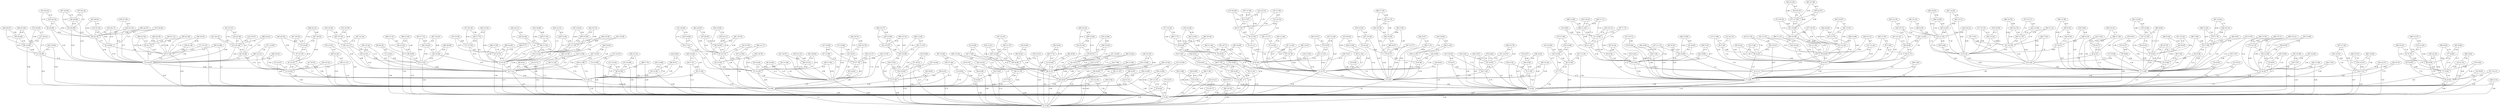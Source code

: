 graph G {
"0 (0.00)";
"1 (5.24)";
"2 (3.48)";
"3 (2.26)";
"4 (9.98)";
"5 (7.46)";
"6 (3.82)";
"7 (2.96)";
"8 (10.42)";
"9 (7.71)";
"10 (2.11)";
"11 (5.73)";
"12 (7.54)";
"13 (10.95)";
"14 (18.45)";
"15 (12.07)";
"16 (6.35)";
"17 (1.60)";
"18 (9.69)";
"19 (5.26)";
"20 (4.90)";
"21 (18.59)";
"22 (6.51)";
"23 (6.94)";
"24 (17.28)";
"25 (7.21)";
"26 (4.39)";
"27 (12.25)";
"28 (13.90)";
"29 (14.44)";
"30 (12.41)";
"31 (8.32)";
"32 (8.19)";
"33 (9.67)";
"34 (8.52)";
"35 (11.04)";
"36 (4.43)";
"37 (7.54)";
"38 (7.29)";
"39 (9.26)";
"40 (4.91)";
"41 (9.10)";
"42 (18.80)";
"43 (3.68)";
"44 (9.37)";
"45 (14.74)";
"46 (7.20)";
"47 (13.79)";
"48 (10.59)";
"49 (22.79)";
"50 (8.90)";
"51 (7.02)";
"52 (6.92)";
"53 (6.62)";
"54 (17.12)";
"55 (6.96)";
"56 (14.05)";
"57 (6.63)";
"58 (20.88)";
"59 (13.38)";
"60 (14.14)";
"61 (8.73)";
"62 (5.17)";
"63 (21.75)";
"64 (6.63)";
"65 (12.82)";
"66 (14.89)";
"67 (10.76)";
"68 (15.96)";
"69 (7.08)";
"70 (14.11)";
"71 (12.92)";
"72 (18.26)";
"73 (14.08)";
"74 (12.50)";
"75 (9.27)";
"76 (12.45)";
"77 (3.94)";
"78 (17.76)";
"79 (8.36)";
"80 (10.25)";
"81 (10.55)";
"82 (11.14)";
"83 (10.65)";
"84 (9.99)";
"85 (17.53)";
"86 (20.34)";
"87 (7.90)";
"88 (8.58)";
"89 (16.95)";
"90 (11.43)";
"91 (6.70)";
"92 (17.87)";
"93 (6.49)";
"94 (16.48)";
"95 (11.00)";
"96 (10.79)";
"97 (11.88)";
"98 (5.12)";
"99 (9.91)";
"100 (4.20)";
"101 (9.50)";
"102 (12.84)";
"103 (2.15)";
"104 (24.98)";
"105 (8.00)";
"106 (4.89)";
"107 (11.05)";
"108 (5.19)";
"109 (20.48)";
"110 (6.77)";
"111 (5.99)";
"112 (6.46)";
"113 (11.96)";
"114 (9.85)";
"115 (4.55)";
"116 (9.85)";
"117 (17.63)";
"118 (8.16)";
"119 (14.72)";
"120 (10.82)";
"121 (10.52)";
"122 (11.25)";
"123 (11.34)";
"124 (15.54)";
"125 (15.30)";
"126 (6.46)";
"127 (19.96)";
"128 (7.67)";
"129 (12.82)";
"130 (17.59)";
"131 (14.93)";
"132 (8.82)";
"133 (13.02)";
"134 (18.01)";
"135 (5.76)";
"136 (12.52)";
"137 (6.99)";
"138 (16.28)";
"139 (3.42)";
"140 (7.31)";
"141 (8.51)";
"142 (8.73)";
"143 (12.22)";
"144 (15.54)";
"145 (8.33)";
"146 (17.70)";
"147 (14.07)";
"148 (20.89)";
"149 (12.20)";
"150 (14.52)";
"151 (7.61)";
"152 (4.43)";
"153 (12.52)";
"154 (13.02)";
"155 (20.95)";
"156 (13.61)";
"157 (25.18)";
"158 (7.26)";
"159 (21.36)";
"160 (17.20)";
"161 (11.87)";
"162 (15.24)";
"163 (10.18)";
"164 (4.58)";
"165 (11.20)";
"166 (14.45)";
"167 (3.35)";
"168 (9.34)";
"169 (12.20)";
"170 (9.27)";
"171 (15.12)";
"172 (9.17)";
"173 (18.86)";
"174 (8.87)";
"175 (15.15)";
"176 (5.92)";
"177 (6.69)";
"178 (10.80)";
"179 (5.60)";
"180 (11.95)";
"181 (12.36)";
"182 (8.96)";
"183 (10.08)";
"184 (19.76)";
"185 (14.91)";
"186 (4.26)";
"187 (11.76)";
"188 (5.04)";
"189 (12.55)";
"190 (13.78)";
"191 (15.68)";
"192 (11.80)";
"193 (13.73)";
"194 (8.64)";
"195 (11.21)";
"196 (7.15)";
"197 (13.15)";
"198 (18.43)";
"199 (11.58)";
"200 (9.47)";
"201 (12.17)";
"202 (11.88)";
"203 (14.98)";
"204 (11.69)";
"205 (15.18)";
"206 (14.13)";
"207 (10.29)";
"208 (10.02)";
"209 (8.51)";
"210 (10.46)";
"211 (11.43)";
"212 (10.57)";
"213 (21.49)";
"214 (25.26)";
"215 (27.63)";
"216 (8.81)";
"217 (8.27)";
"218 (12.51)";
"219 (15.21)";
"220 (20.46)";
"221 (24.14)";
"222 (14.94)";
"223 (8.06)";
"224 (3.29)";
"225 (12.68)";
"226 (14.99)";
"227 (13.18)";
"228 (17.03)";
"229 (15.40)";
"230 (30.18)";
"231 (10.64)";
"232 (9.13)";
"233 (13.06)";
"234 (19.69)";
"235 (14.54)";
"236 (14.34)";
"237 (11.15)";
"238 (11.82)";
"239 (15.08)";
"240 (24.41)";
"241 (12.10)";
"242 (20.31)";
"243 (8.00)";
"244 (14.89)";
"245 (11.70)";
"246 (20.35)";
"247 (7.98)";
"248 (18.41)";
"249 (7.73)";
"250 (15.42)";
"251 (11.53)";
"252 (9.82)";
"253 (10.58)";
"254 (7.37)";
"255 (20.13)";
"256 (15.58)";
"257 (13.64)";
"258 (15.68)";
"259 (9.59)";
"260 (7.77)";
"261 (18.79)";
"262 (16.63)";
"263 (13.95)";
"264 (13.54)";
"265 (4.87)";
"266 (13.59)";
"267 (10.26)";
"268 (13.72)";
"269 (10.98)";
"270 (6.82)";
"271 (6.53)";
"272 (10.08)";
"273 (18.19)";
"274 (16.79)";
"275 (8.50)";
"276 (8.62)";
"277 (17.94)";
"278 (12.88)";
"279 (7.94)";
"280 (8.07)";
"281 (12.59)";
"282 (15.31)";
"283 (12.70)";
"284 (12.89)";
"285 (10.34)";
"286 (23.54)";
"287 (9.30)";
"288 (10.80)";
"289 (12.83)";
"290 (11.63)";
"291 (12.89)";
"292 (10.64)";
"293 (3.88)";
"294 (12.17)";
"295 (12.33)";
"296 (10.61)";
"297 (24.65)";
"298 (13.48)";
"299 (15.06)";
"300 (20.65)";
"301 (13.17)";
"302 (15.17)";
"303 (12.60)";
"304 (25.57)";
"305 (9.43)";
"306 (15.41)";
"307 (19.30)";
"308 (22.95)";
"309 (6.50)";
"310 (13.20)";
"311 (20.51)";
"312 (10.15)";
"313 (15.85)";
"314 (5.37)";
"315 (10.93)";
"316 (21.48)";
"317 (15.15)";
"318 (25.17)";
"319 (10.31)";
"320 (10.79)";
"321 (8.62)";
"322 (14.76)";
"323 (24.03)";
"324 (13.72)";
"325 (19.88)";
"326 (17.82)";
"327 (14.64)";
"328 (5.67)";
"329 (11.21)";
"330 (10.73)";
"331 (20.84)";
"332 (7.96)";
"333 (7.80)";
"334 (12.98)";
"335 (15.86)";
"336 (14.53)";
"337 (7.09)";
"338 (8.23)";
"339 (12.51)";
"340 (14.14)";
"341 (19.57)";
"342 (12.91)";
"343 (9.98)";
"344 (9.30)";
"345 (28.81)";
"346 (12.17)";
"347 (12.77)";
"348 (20.07)";
"349 (22.67)";
"350 (19.95)";
"351 (27.27)";
"352 (10.47)";
"353 (24.32)";
"354 (12.27)";
"355 (8.81)";
"356 (12.06)";
"357 (7.73)";
"358 (9.63)";
"359 (21.14)";
"360 (7.80)";
"361 (11.97)";
"362 (19.83)";
"363 (11.40)";
"364 (15.07)";
"365 (18.70)";
"366 (14.33)";
"367 (14.67)";
"368 (18.84)";
"369 (5.29)";
"370 (20.02)";
"371 (12.85)";
"372 (6.80)";
"373 (8.47)";
"374 (18.05)";
"375 (7.70)";
"376 (13.84)";
"377 (14.52)";
"378 (17.29)";
"379 (14.54)";
"380 (8.80)";
"381 (12.34)";
"382 (6.61)";
"383 (27.48)";
"384 (16.39)";
"385 (8.20)";
"386 (14.87)";
"387 (15.60)";
"388 (7.73)";
"389 (13.45)";
"390 (16.16)";
"391 (15.87)";
"392 (9.24)";
"393 (17.72)";
"394 (7.85)";
"395 (9.55)";
"396 (3.90)";
"397 (17.38)";
"398 (15.24)";
"399 (7.79)";
"400 (16.32)";
"401 (11.07)";
"402 (5.99)";
"403 (7.05)";
"404 (9.09)";
"405 (15.36)";
"406 (9.04)";
"407 (17.20)";
"408 (11.58)";
"409 (27.00)";
"410 (11.79)";
"411 (12.53)";
"412 (9.99)";
"413 (5.61)";
"414 (18.07)";
"415 (6.69)";
"416 (18.14)";
"417 (10.11)";
"418 (9.80)";
"419 (21.22)";
"420 (10.15)";
"421 (19.31)";
"422 (9.84)";
"423 (18.25)";
"424 (16.85)";
"425 (15.54)";
"426 (6.57)";
"427 (18.25)";
"428 (18.83)";
"429 (14.13)";
"430 (14.15)";
"431 (15.22)";
"432 (5.62)";
"433 (4.76)";
"434 (15.71)";
"435 (27.59)";
"436 (10.10)";
"437 (13.29)";
"438 (6.86)";
"439 (22.38)";
"440 (21.92)";
"441 (16.56)";
"442 (8.70)";
"443 (8.98)";
"444 (19.00)";
"445 (11.57)";
"446 (4.19)";
"447 (12.07)";
"448 (13.44)";
"449 (11.71)";
"450 (10.14)";
"451 (9.77)";
"452 (14.44)";
"453 (12.19)";
"454 (19.97)";
"455 (10.48)";
"456 (7.59)";
"457 (9.85)";
"458 (14.42)";
"459 (7.67)";
"460 (12.76)";
"461 (20.84)";
"462 (7.04)";
"463 (16.74)";
"464 (22.97)";
"465 (15.10)";
"466 (4.84)";
"467 (6.34)";
"468 (18.76)";
"469 (3.33)";
"470 (7.01)";
"471 (10.71)";
"472 (15.11)";
"473 (26.92)";
"474 (13.81)";
"475 (17.06)";
"476 (5.85)";
"477 (16.76)";
"478 (10.27)";
"479 (16.59)";
"480 (10.41)";
"481 (12.63)";
"482 (10.90)";
"483 (11.80)";
"484 (6.90)";
"485 (14.96)";
"486 (17.25)";
"487 (18.45)";
"488 (24.01)";
"489 (11.27)";
"490 (10.68)";
"491 (14.62)";
"492 (12.35)";
"493 (12.36)";
"494 (14.77)";
"495 (15.21)";
"496 (9.77)";
"497 (19.43)";
"498 (22.33)";
"499 (20.68)";
"394 (7.85)" -- "110 (6.77)" [label="1.08"];
"468 (18.76)" -- "283 (12.70)" [label="6.06"];
"14 (18.45)" -- "4 (9.98)" [label="8.47"];
"136 (12.52)" -- "1 (5.24)" [label="7.28"];
"186 (4.26)" -- "0 (0.00)" [label="4.26"];
"223 (8.06)" -- "20 (4.90)" [label="3.16"];
"118 (8.16)" -- "6 (3.82)" [label="4.34"];
"153 (12.52)" -- "1 (5.24)" [label="7.28"];
"93 (6.49)" -- "17 (1.60)" [label="9.12"];
"155 (20.95)" -- "45 (14.74)" [label="6.21"];
"157 (25.18)" -- "117 (17.63)" [label="8.35"];
"324 (13.72)" -- "320 (10.79)" [label="2.93"];
"98 (5.12)" -- "2 (3.48)" [label="1.64"];
"147 (14.07)" -- "73 (14.08)" [label="3.09"];
"497 (19.43)" -- "262 (16.63)" [label="2.8"];
"408 (11.58)" -- "44 (9.37)" [label="2.57"];
"452 (14.44)" -- "64 (6.63)" [label="7.81"];
"69 (7.08)" -- "43 (3.68)" [label="9.19"];
"33 (9.67)" -- "7 (2.96)" [label="6.71"];
"392 (9.24)" -- "249 (7.73)" [label="8.62"];
"490 (10.68)" -- "11 (5.73)" [label="9.43"];
"43 (3.68)" -- "17 (1.60)" [label="2.08"];
"267 (10.26)" -- "31 (8.32)" [label="2.02"];
"261 (18.79)" -- "89 (16.95)" [label="6.27"];
"428 (18.83)" -- "284 (12.89)" [label="5.94"];
"102 (12.84)" -- "33 (9.67)" [label="5.63"];
"135 (5.76)" -- "126 (6.46)" [label="9.95"];
"461 (20.84)" -- "306 (15.41)" [label="5.43"];
"306 (15.41)" -- "8 (10.42)" [label="4.99"];
"403 (7.05)" -- "7 (2.96)" [label="4.09"];
"494 (14.77)" -- "244 (14.89)" [label="9.28"];
"495 (15.21)" -- "102 (12.84)" [label="2.37"];
"67 (10.76)" -- "16 (6.35)" [label="4.41"];
"230 (30.18)" -- "58 (20.88)" [label="9.3"];
"422 (9.84)" -- "209 (8.51)" [label="1.33"];
"123 (11.34)" -- "22 (6.51)" [label="4.83"];
"140 (7.31)" -- "7 (2.96)" [label="4.63"];
"260 (7.77)" -- "39 (9.26)" [label="9.29"];
"401 (11.07)" -- "12 (7.54)" [label="3.53"];
"136 (12.52)" -- "84 (9.99)" [label="4.58"];
"302 (15.17)" -- "185 (14.91)" [label="5.06"];
"254 (7.37)" -- "95 (11.00)" [label="8.86"];
"483 (11.80)" -- "11 (5.73)" [label="6.07"];
"291 (12.89)" -- "121 (10.52)" [label="2.37"];
"200 (9.47)" -- "196 (7.15)" [label="2.32"];
"373 (8.47)" -- "53 (6.62)" [label="1.85"];
"257 (13.64)" -- "29 (14.44)" [label="3.55"];
"85 (17.53)" -- "70 (14.11)" [label="3.42"];
"435 (27.59)" -- "14 (18.45)" [label="9.14"];
"420 (10.15)" -- "211 (11.43)" [label="6.8"];
"386 (14.87)" -- "67 (10.76)" [label="7.1"];
"462 (7.04)" -- "121 (10.52)" [label="9.43"];
"457 (9.85)" -- "31 (8.32)" [label="1.53"];
"29 (14.44)" -- "4 (9.98)" [label="4.46"];
"397 (17.38)" -- "92 (17.87)" [label="8.78"];
"443 (8.98)" -- "177 (6.69)" [label="2.29"];
"161 (11.87)" -- "120 (10.82)" [label="6.77"];
"268 (13.72)" -- "136 (12.52)" [label="6.4"];
"388 (7.73)" -- "48 (10.59)" [label="4.59"];
"12 (7.54)" -- "4 (9.98)" [label="8.25"];
"107 (11.05)" -- "80 (10.25)" [label="7.35"];
"17 (1.60)" -- "0 (0.00)" [label="1.6"];
"318 (25.17)" -- "49 (22.79)" [label="5.4"];
"183 (10.08)" -- "12 (7.54)" [label="2.54"];
"448 (13.44)" -- "183 (10.08)" [label="3.36"];
"321 (8.62)" -- "223 (8.06)" [label="9.0"];
"110 (6.77)" -- "79 (8.36)" [label="7.46"];
"209 (8.51)" -- "5 (7.46)" [label="1.05"];
"215 (27.63)" -- "49 (22.79)" [label="7.56"];
"471 (10.71)" -- "7 (2.96)" [label="8.46"];
"364 (15.07)" -- "275 (8.50)" [label="8.2"];
"469 (3.33)" -- "1 (5.24)" [label="3.94"];
"3 (2.26)" -- "0 (0.00)" [label="2.26"];
"405 (15.36)" -- "190 (13.78)" [label="5.2"];
"289 (12.83)" -- "218 (12.51)" [label="2.02"];
"479 (16.59)" -- "32 (8.19)" [label="8.4"];
"277 (17.94)" -- "50 (8.90)" [label="9.04"];
"158 (7.26)" -- "7 (2.96)" [label="4.3"];
"115 (4.55)" -- "0 (0.00)" [label="4.55"];
"13 (10.95)" -- "4 (9.98)" [label="5.98"];
"70 (14.11)" -- "67 (10.76)" [label="3.35"];
"0 (0.00)" -- "1 (5.24)" [label="8.37"];
"398 (15.24)" -- "375 (7.70)" [label="7.54"];
"32 (8.19)" -- "17 (1.60)" [label="8.62"];
"498 (22.33)" -- "487 (18.45)" [label="3.88"];
"446 (4.19)" -- "17 (1.60)" [label="2.59"];
"278 (12.88)" -- "208 (10.02)" [label="9.69"];
"95 (11.00)" -- "5 (7.46)" [label="9.55"];
"387 (15.60)" -- "378 (17.29)" [label="9.87"];
"128 (7.67)" -- "31 (8.32)" [label="7.94"];
"121 (10.52)" -- "19 (5.26)" [label="5.26"];
"113 (11.96)" -- "22 (6.51)" [label="5.45"];
"303 (12.60)" -- "105 (8.00)" [label="9.52"];
"333 (7.80)" -- "22 (6.51)" [label="1.29"];
"131 (14.93)" -- "5 (7.46)" [label="7.47"];
"242 (20.31)" -- "220 (20.46)" [label="3.22"];
"470 (7.01)" -- "17 (1.60)" [label="5.41"];
"432 (5.62)" -- "2 (3.48)" [label="2.14"];
"57 (6.63)" -- "43 (3.68)" [label="2.95"];
"20 (4.90)" -- "7 (2.96)" [label="9.54"];
"21 (18.59)" -- "4 (9.98)" [label="8.61"];
"340 (14.14)" -- "168 (9.34)" [label="4.8"];
"78 (17.76)" -- "65 (12.82)" [label="4.94"];
"470 (7.01)" -- "176 (5.92)" [label="4.26"];
"325 (19.88)" -- "228 (17.03)" [label="6.99"];
"225 (12.68)" -- "25 (7.21)" [label="5.47"];
"336 (14.53)" -- "319 (10.31)" [label="9.61"];
"443 (8.98)" -- "77 (3.94)" [label="5.17"];
"382 (6.61)" -- "17 (1.60)" [label="5.01"];
"416 (18.14)" -- "32 (8.19)" [label="9.95"];
"258 (15.68)" -- "4 (9.98)" [label="5.7"];
"405 (15.36)" -- "342 (12.91)" [label="2.45"];
"221 (24.14)" -- "14 (18.45)" [label="5.69"];
"343 (9.98)" -- "79 (8.36)" [label="3.67"];
"313 (15.85)" -- "197 (13.15)" [label="2.7"];
"491 (14.62)" -- "375 (7.70)" [label="6.92"];
"396 (3.90)" -- "10 (2.11)" [label="9.55"];
"352 (10.47)" -- "36 (4.43)" [label="6.04"];
"334 (12.98)" -- "102 (12.84)" [label="1.72"];
"19 (5.26)" -- "17 (1.60)" [label="3.66"];
"143 (12.22)" -- "50 (8.90)" [label="7.22"];
"207 (10.29)" -- "6 (3.82)" [label="6.47"];
"442 (8.70)" -- "7 (2.96)" [label="5.74"];
"465 (15.10)" -- "183 (10.08)" [label="5.02"];
"330 (10.73)" -- "111 (5.99)" [label="4.74"];
"453 (12.19)" -- "182 (8.96)" [label="3.23"];
"47 (13.79)" -- "30 (12.41)" [label="1.38"];
"477 (16.76)" -- "143 (12.22)" [label="4.54"];
"294 (12.17)" -- "78 (17.76)" [label="5.95"];
"303 (12.60)" -- "98 (5.12)" [label="9.32"];
"152 (4.43)" -- "20 (4.90)" [label="4.04"];
"473 (26.92)" -- "14 (18.45)" [label="8.47"];
"186 (4.26)" -- "164 (4.58)" [label="4.45"];
"205 (15.18)" -- "25 (7.21)" [label="8.05"];
"63 (21.75)" -- "24 (17.28)" [label="4.47"];
"391 (15.87)" -- "143 (12.22)" [label="3.65"];
"189 (12.55)" -- "79 (8.36)" [label="7.24"];
"433 (4.76)" -- "17 (1.60)" [label="3.16"];
"205 (15.18)" -- "201 (12.17)" [label="3.01"];
"109 (20.48)" -- "21 (18.59)" [label="5.63"];
"68 (15.96)" -- "4 (9.98)" [label="5.98"];
"220 (20.46)" -- "133 (13.02)" [label="7.44"];
"31 (8.32)" -- "1 (5.24)" [label="7.41"];
"414 (18.07)" -- "94 (16.48)" [label="1.59"];
"317 (15.15)" -- "32 (8.19)" [label="6.96"];
"133 (13.02)" -- "41 (9.10)" [label="4.11"];
"116 (9.85)" -- "20 (4.90)" [label="9.75"];
"275 (8.50)" -- "251 (11.53)" [label="3.22"];
"360 (7.80)" -- "337 (7.09)" [label="2.88"];
"56 (14.05)" -- "8 (10.42)" [label="6.11"];
"210 (10.46)" -- "124 (15.54)" [label="5.43"];
"145 (8.33)" -- "64 (6.63)" [label="1.7"];
"195 (11.21)" -- "13 (10.95)" [label="9.41"];
"417 (10.11)" -- "1 (5.24)" [label="4.87"];
"112 (6.46)" -- "98 (5.12)" [label="1.34"];
"354 (12.27)" -- "1 (5.24)" [label="7.03"];
"250 (15.42)" -- "25 (7.21)" [label="8.21"];
"445 (11.57)" -- "303 (12.60)" [label="1.03"];
"434 (15.71)" -- "182 (8.96)" [label="9.07"];
"139 (3.42)" -- "101 (9.50)" [label="6.81"];
"196 (7.15)" -- "189 (12.55)" [label="6.64"];
"497 (19.43)" -- "138 (16.28)" [label="6.99"];
"353 (24.32)" -- "148 (20.89)" [label="3.43"];
"367 (14.67)" -- "199 (11.58)" [label="9.33"];
"355 (8.81)" -- "314 (5.37)" [label="4.69"];
"332 (7.96)" -- "64 (6.63)" [label="1.8"];
"7 (2.96)" -- "0 (0.00)" [label="2.96"];
"347 (12.77)" -- "6 (3.82)" [label="8.95"];
"187 (11.76)" -- "133 (13.02)" [label="1.26"];
"251 (11.53)" -- "16 (6.35)" [label="5.18"];
"169 (12.20)" -- "6 (3.82)" [label="8.38"];
"278 (12.88)" -- "141 (8.51)" [label="4.37"];
"491 (14.62)" -- "436 (10.10)" [label="7.77"];
"175 (15.15)" -- "31 (8.32)" [label="6.83"];
"366 (14.33)" -- "310 (13.20)" [label="2.94"];
"167 (3.35)" -- "3 (2.26)" [label="1.09"];
"151 (7.61)" -- "121 (10.52)" [label="4.88"];
"42 (18.80)" -- "14 (18.45)" [label="9.76"];
"485 (14.96)" -- "140 (7.31)" [label="7.65"];
"283 (12.70)" -- "245 (11.70)" [label="3.81"];
"298 (13.48)" -- "82 (11.14)" [label="9.54"];
"5 (7.46)" -- "4 (9.98)" [label="6.02"];
"232 (9.13)" -- "4 (9.98)" [label="9.95"];
"93 (6.49)" -- "43 (3.68)" [label="2.81"];
"160 (17.20)" -- "133 (13.02)" [label="4.18"];
"144 (15.54)" -- "27 (12.25)" [label="3.29"];
"299 (15.06)" -- "163 (10.18)" [label="5.62"];
"372 (6.80)" -- "3 (2.26)" [label="4.54"];
"347 (12.77)" -- "110 (6.77)" [label="6.88"];
"479 (16.59)" -- "162 (15.24)" [label="4.11"];
"167 (3.35)" -- "1 (5.24)" [label="9.33"];
"438 (6.86)" -- "0 (0.00)" [label="6.86"];
"311 (20.51)" -- "68 (15.96)" [label="4.55"];
"88 (8.58)" -- "77 (3.94)" [label="4.64"];
"353 (24.32)" -- "104 (24.98)" [label="4.9"];
"9 (7.71)" -- "1 (5.24)" [label="7.39"];
"154 (13.02)" -- "16 (6.35)" [label="6.67"];
"286 (23.54)" -- "24 (17.28)" [label="6.26"];
"159 (21.36)" -- "24 (17.28)" [label="4.08"];
"27 (12.25)" -- "4 (9.98)" [label="6.84"];
"23 (6.94)" -- "4 (9.98)" [label="4.38"];
"33 (9.67)" -- "31 (8.32)" [label="7.54"];
"112 (6.46)" -- "2 (3.48)" [label="9.9"];
"455 (10.48)" -- "95 (11.00)" [label="2.93"];
"474 (13.81)" -- "458 (14.42)" [label="1.87"];
"273 (18.19)" -- "191 (15.68)" [label="6.06"];
"406 (9.04)" -- "77 (3.94)" [label="9.04"];
"104 (24.98)" -- "14 (18.45)" [label="9.91"];
"59 (13.38)" -- "5 (7.46)" [label="5.92"];
"189 (12.55)" -- "6 (3.82)" [label="8.73"];
"268 (13.72)" -- "84 (9.99)" [label="3.73"];
"408 (11.58)" -- "40 (4.91)" [label="6.67"];
"124 (15.54)" -- "9 (7.71)" [label="7.94"];
"282 (15.31)" -- "31 (8.32)" [label="6.99"];
"273 (18.19)" -- "166 (14.45)" [label="3.74"];
"344 (9.30)" -- "17 (1.60)" [label="7.7"];
"56 (14.05)" -- "27 (12.25)" [label="1.8"];
"202 (11.88)" -- "31 (8.32)" [label="4.63"];
"359 (21.14)" -- "63 (21.75)" [label="1.25"];
"132 (8.82)" -- "0 (0.00)" [label="8.82"];
"341 (19.57)" -- "306 (15.41)" [label="9.02"];
"97 (11.88)" -- "78 (17.76)" [label="7.78"];
"412 (9.99)" -- "247 (7.98)" [label="2.01"];
"340 (14.14)" -- "122 (11.25)" [label="4.9"];
"319 (10.31)" -- "1 (5.24)" [label="5.07"];
"1 (5.24)" -- "2 (3.48)" [label="2.17"];
"188 (5.04)" -- "2 (3.48)" [label="1.56"];
"297 (24.65)" -- "148 (20.89)" [label="3.76"];
"210 (10.46)" -- "9 (7.71)" [label="2.75"];
"197 (13.15)" -- "53 (6.62)" [label="7.52"];
"137 (6.99)" -- "19 (5.26)" [label="3.82"];
"279 (7.94)" -- "174 (8.87)" [label="7.64"];
"436 (10.10)" -- "375 (7.70)" [label="8.98"];
"302 (15.17)" -- "32 (8.19)" [label="8.92"];
"137 (6.99)" -- "17 (1.60)" [label="5.39"];
"18 (9.69)" -- "6 (3.82)" [label="7.15"];
"159 (21.36)" -- "14 (18.45)" [label="3.86"];
"140 (7.31)" -- "1 (5.24)" [label="2.07"];
"177 (6.69)" -- "88 (8.58)" [label="6.73"];
"23 (6.94)" -- "2 (3.48)" [label="3.46"];
"7 (2.96)" -- "1 (5.24)" [label="6.34"];
"493 (12.36)" -- "217 (8.27)" [label="4.09"];
"8 (10.42)" -- "2 (3.48)" [label="6.94"];
"44 (9.37)" -- "17 (1.60)" [label="7.77"];
"292 (10.64)" -- "110 (6.77)" [label="3.87"];
"71 (12.92)" -- "1 (5.24)" [label="7.68"];
"81 (10.55)" -- "13 (10.95)" [label="4.39"];
"282 (15.31)" -- "175 (15.15)" [label="9.91"];
"412 (9.99)" -- "105 (8.00)" [label="4.34"];
"130 (17.59)" -- "119 (14.72)" [label="2.87"];
"375 (7.70)" -- "337 (7.09)" [label="7.36"];
"113 (11.96)" -- "38 (7.29)" [label="7.77"];
"87 (7.90)" -- "62 (5.17)" [label="2.73"];
"281 (12.59)" -- "62 (5.17)" [label="7.42"];
"376 (13.84)" -- "263 (13.95)" [label="9.28"];
"229 (15.40)" -- "187 (11.76)" [label="3.64"];
"224 (3.29)" -- "44 (9.37)" [label="6.47"];
"90 (11.43)" -- "18 (9.69)" [label="9.01"];
"342 (12.91)" -- "190 (13.78)" [label="8.72"];
"192 (11.80)" -- "27 (12.25)" [label="6.97"];
"385 (8.20)" -- "98 (5.12)" [label="3.08"];
"327 (14.64)" -- "129 (12.82)" [label="2.24"];
"87 (7.90)" -- "22 (6.51)" [label="1.83"];
"274 (16.79)" -- "201 (12.17)" [label="6.55"];
"480 (10.41)" -- "140 (7.31)" [label="3.1"];
"419 (21.22)" -- "49 (22.79)" [label="1.57"];
"295 (12.33)" -- "1 (5.24)" [label="7.09"];
"482 (10.90)" -- "223 (8.06)" [label="2.84"];
"181 (12.36)" -- "16 (6.35)" [label="8.07"];
"240 (24.41)" -- "184 (19.76)" [label="4.65"];
"421 (19.31)" -- "92 (17.87)" [label="4.79"];
"197 (13.15)" -- "1 (5.24)" [label="7.91"];
"72 (18.26)" -- "30 (12.41)" [label="8.43"];
"436 (10.10)" -- "337 (7.09)" [label="3.01"];
"394 (7.85)" -- "292 (10.64)" [label="8.99"];
"269 (10.98)" -- "50 (8.90)" [label="2.08"];
"91 (6.70)" -- "88 (8.58)" [label="3.09"];
"185 (14.91)" -- "122 (11.25)" [label="6.46"];
"250 (15.42)" -- "60 (14.14)" [label="3.01"];
"387 (15.60)" -- "4 (9.98)" [label="5.62"];
"270 (6.82)" -- "7 (2.96)" [label="3.86"];
"181 (12.36)" -- "67 (10.76)" [label="1.6"];
"243 (8.00)" -- "57 (6.63)" [label="1.37"];
"84 (9.99)" -- "1 (5.24)" [label="4.75"];
"438 (6.86)" -- "115 (4.55)" [label="2.45"];
"486 (17.25)" -- "324 (13.72)" [label="4.26"];
"108 (5.19)" -- "51 (7.02)" [label="4.37"];
"106 (4.89)" -- "32 (8.19)" [label="6.85"];
"277 (17.94)" -- "191 (15.68)" [label="9.23"];
"24 (17.28)" -- "4 (9.98)" [label="9.63"];
"373 (8.47)" -- "1 (5.24)" [label="7.42"];
"178 (10.80)" -- "107 (11.05)" [label="3.61"];
"358 (9.63)" -- "3 (2.26)" [label="7.37"];
"192 (11.80)" -- "8 (10.42)" [label="1.38"];
"355 (8.81)" -- "55 (6.96)" [label="1.85"];
"138 (16.28)" -- "35 (11.04)" [label="6.29"];
"290 (11.63)" -- "111 (5.99)" [label="5.64"];
"434 (15.71)" -- "281 (12.59)" [label="7.42"];
"225 (12.68)" -- "165 (11.20)" [label="5.68"];
"71 (12.92)" -- "35 (11.04)" [label="8.62"];
"386 (14.87)" -- "11 (5.73)" [label="9.14"];
"415 (6.69)" -- "271 (6.53)" [label="5.82"];
"392 (9.24)" -- "112 (6.46)" [label="2.78"];
"101 (9.50)" -- "46 (7.20)" [label="2.98"];
"246 (20.35)" -- "47 (13.79)" [label="6.56"];
"395 (9.55)" -- "217 (8.27)" [label="1.28"];
"447 (12.07)" -- "445 (11.57)" [label="1.21"];
"435 (27.59)" -- "419 (21.22)" [label="8.55"];
"439 (22.38)" -- "63 (21.75)" [label="4.68"];
"288 (10.80)" -- "61 (8.73)" [label="3.81"];
"175 (15.15)" -- "102 (12.84)" [label="9.71"];
"429 (14.13)" -- "133 (13.02)" [label="1.11"];
"114 (9.85)" -- "23 (6.94)" [label="2.91"];
"481 (12.63)" -- "32 (8.19)" [label="4.44"];
"103 (2.15)" -- "77 (3.94)" [label="2.65"];
"19 (5.26)" -- "7 (2.96)" [label="7.89"];
"298 (13.48)" -- "290 (11.63)" [label="1.85"];
"22 (6.51)" -- "7 (2.96)" [label="5.08"];
"209 (8.51)" -- "59 (13.38)" [label="5.42"];
"283 (12.70)" -- "121 (10.52)" [label="2.18"];
"327 (14.64)" -- "12 (7.54)" [label="7.1"];
"350 (19.95)" -- "255 (20.13)" [label="7.39"];
"111 (5.99)" -- "20 (4.90)" [label="1.09"];
"320 (10.79)" -- "292 (10.64)" [label="8.4"];
"247 (7.98)" -- "105 (8.00)" [label="1.02"];
"99 (9.91)" -- "25 (7.21)" [label="8.77"];
"335 (15.86)" -- "124 (15.54)" [label="3.59"];
"157 (25.18)" -- "146 (17.70)" [label="7.48"];
"429 (14.13)" -- "229 (15.40)" [label="8.41"];
"484 (6.90)" -- "112 (6.46)" [label="3.01"];
"328 (5.67)" -- "16 (6.35)" [label="8.73"];
"495 (15.21)" -- "175 (15.15)" [label="1.85"];
"127 (19.96)" -- "97 (11.88)" [label="8.08"];
"30 (12.41)" -- "5 (7.46)" [label="5.7"];
"414 (18.07)" -- "213 (21.49)" [label="6.72"];
"487 (18.45)" -- "30 (12.41)" [label="6.04"];
"213 (21.49)" -- "14 (18.45)" [label="3.04"];
"64 (6.63)" -- "2 (3.48)" [label="8.84"];
"251 (11.53)" -- "11 (5.73)" [label="9.34"];
"190 (13.78)" -- "4 (9.98)" [label="8.04"];
"69 (7.08)" -- "17 (1.60)" [label="5.48"];
"399 (7.79)" -- "1 (5.24)" [label="2.55"];
"477 (16.76)" -- "166 (14.45)" [label="9.92"];
"348 (20.07)" -- "109 (20.48)" [label="7.06"];
"67 (10.76)" -- "11 (5.73)" [label="8.83"];
"53 (6.62)" -- "1 (5.24)" [label="1.38"];
"381 (12.34)" -- "25 (7.21)" [label="5.13"];
"54 (17.12)" -- "45 (14.74)" [label="2.38"];
"377 (14.52)" -- "260 (7.77)" [label="7.26"];
"202 (11.88)" -- "1 (5.24)" [label="6.64"];
"329 (11.21)" -- "245 (11.70)" [label="2.35"];
"420 (10.15)" -- "22 (6.51)" [label="3.64"];
"240 (24.41)" -- "134 (18.01)" [label="7.53"];
"287 (9.30)" -- "223 (8.06)" [label="3.02"];
"399 (7.79)" -- "100 (4.20)" [label="4.98"];
"369 (5.29)" -- "43 (3.68)" [label="1.61"];
"417 (10.11)" -- "52 (6.92)" [label="3.55"];
"451 (9.77)" -- "34 (8.52)" [label="6.58"];
"178 (10.80)" -- "57 (6.63)" [label="4.17"];
"261 (18.79)" -- "45 (14.74)" [label="4.05"];
"194 (8.64)" -- "64 (6.63)" [label="2.01"];
"325 (19.88)" -- "160 (17.20)" [label="2.68"];
"372 (6.80)" -- "167 (3.35)" [label="3.9"];
"426 (6.57)" -- "285 (10.34)" [label="9.01"];
"122 (11.25)" -- "106 (4.89)" [label="6.36"];
"383 (27.48)" -- "277 (17.94)" [label="9.54"];
"499 (20.68)" -- "35 (11.04)" [label="9.64"];
"154 (13.02)" -- "6 (3.82)" [label="9.32"];
"218 (12.51)" -- "64 (6.63)" [label="5.88"];
"423 (18.25)" -- "82 (11.14)" [label="7.11"];
"64 (6.63)" -- "4 (9.98)" [label="9.48"];
"168 (9.34)" -- "122 (11.25)" [label="7.56"];
"34 (8.52)" -- "16 (6.35)" [label="5.64"];
"222 (14.94)" -- "107 (11.05)" [label="3.89"];
"206 (14.13)" -- "14 (18.45)" [label="8.61"];
"304 (25.57)" -- "191 (15.68)" [label="9.89"];
"12 (7.54)" -- "2 (3.48)" [label="4.06"];
"437 (13.29)" -- "11 (5.73)" [label="9.24"];
"227 (13.18)" -- "28 (13.90)" [label="1.58"];
"248 (18.41)" -- "14 (18.45)" [label="9.49"];
"484 (6.90)" -- "98 (5.12)" [label="1.78"];
"371 (12.85)" -- "13 (10.95)" [label="1.9"];
"317 (15.15)" -- "162 (15.24)" [label="2.13"];
"217 (8.27)" -- "17 (1.60)" [label="6.67"];
"105 (8.00)" -- "64 (6.63)" [label="7.94"];
"49 (22.79)" -- "14 (18.45)" [label="8.08"];
"245 (11.70)" -- "121 (10.52)" [label="2.83"];
"73 (14.08)" -- "48 (10.59)" [label="7.77"];
"40 (4.91)" -- "19 (5.26)" [label="7.72"];
"396 (3.90)" -- "0 (0.00)" [label="3.9"];
"403 (7.05)" -- "31 (8.32)" [label="1.27"];
"345 (28.81)" -- "215 (27.63)" [label="1.18"];
"253 (10.58)" -- "1 (5.24)" [label="5.34"];
"496 (9.77)" -- "41 (9.10)" [label="2.31"];
"165 (11.20)" -- "5 (7.46)" [label="3.74"];
"84 (9.99)" -- "35 (11.04)" [label="1.05"];
"9 (7.71)" -- "7 (2.96)" [label="4.75"];
"460 (12.76)" -- "411 (12.53)" [label="9.25"];
"150 (14.52)" -- "4 (9.98)" [label="4.54"];
"320 (10.79)" -- "110 (6.77)" [label="4.02"];
"483 (11.80)" -- "74 (12.50)" [label="5.02"];
"215 (27.63)" -- "42 (18.80)" [label="8.83"];
"466 (4.84)" -- "103 (2.15)" [label="7.65"];
"473 (26.92)" -- "49 (22.79)" [label="9.7"];
"51 (7.02)" -- "6 (3.82)" [label="7.23"];
"4 (9.98)" -- "1 (5.24)" [label="4.93"];
"86 (20.34)" -- "35 (11.04)" [label="9.3"];
"15 (12.07)" -- "13 (10.95)" [label="1.12"];
"191 (15.68)" -- "166 (14.45)" [label="1.23"];
"28 (13.90)" -- "9 (7.71)" [label="6.19"];
"62 (5.17)" -- "7 (2.96)" [label="2.21"];
"25 (7.21)" -- "5 (7.46)" [label="2.44"];
"400 (16.32)" -- "163 (10.18)" [label="6.14"];
"442 (8.70)" -- "140 (7.31)" [label="8.41"];
"260 (7.77)" -- "16 (6.35)" [label="1.42"];
"415 (6.69)" -- "2 (3.48)" [label="3.21"];
"427 (18.25)" -- "256 (15.58)" [label="6.02"];
"287 (9.30)" -- "7 (2.96)" [label="6.34"];
"171 (15.12)" -- "24 (17.28)" [label="2.16"];
"75 (9.27)" -- "46 (7.20)" [label="3.61"];
"42 (18.80)" -- "24 (17.28)" [label="1.52"];
"334 (12.98)" -- "259 (9.59)" [label="3.39"];
"10 (2.11)" -- "0 (0.00)" [label="2.11"];
"94 (16.48)" -- "13 (10.95)" [label="5.53"];
"362 (19.83)" -- "45 (14.74)" [label="5.09"];
"241 (12.10)" -- "182 (8.96)" [label="3.14"];
"182 (8.96)" -- "22 (6.51)" [label="4.51"];
"39 (9.26)" -- "16 (6.35)" [label="2.91"];
"65 (12.82)" -- "8 (10.42)" [label="2.4"];
"346 (12.17)" -- "257 (13.64)" [label="1.47"];
"284 (12.89)" -- "185 (14.91)" [label="2.02"];
"216 (8.81)" -- "11 (5.73)" [label="5.15"];
"107 (11.05)" -- "57 (6.63)" [label="4.42"];
"349 (22.67)" -- "277 (17.94)" [label="5.55"];
"138 (16.28)" -- "25 (7.21)" [label="9.07"];
"16 (6.35)" -- "6 (3.82)" [label="2.53"];
"366 (14.33)" -- "88 (8.58)" [label="5.75"];
"258 (15.68)" -- "24 (17.28)" [label="7.71"];
"208 (10.02)" -- "145 (8.33)" [label="8.11"];
"37 (7.54)" -- "4 (9.98)" [label="5.78"];
"82 (11.14)" -- "26 (4.39)" [label="8.54"];
"164 (4.58)" -- "0 (0.00)" [label="4.58"];
"5 (7.46)" -- "1 (5.24)" [label="2.22"];
"126 (6.46)" -- "2 (3.48)" [label="2.98"];
"456 (7.59)" -- "115 (4.55)" [label="3.04"];
"116 (9.85)" -- "111 (5.99)" [label="3.86"];
"296 (10.61)" -- "91 (6.70)" [label="7.16"];
"77 (3.94)" -- "52 (6.92)" [label="7.42"];
"60 (14.14)" -- "25 (7.21)" [label="6.93"];
"114 (9.85)" -- "4 (9.98)" [label="6.75"];
"35 (11.04)" -- "1 (5.24)" [label="8.48"];
"269 (10.98)" -- "143 (12.22)" [label="6.87"];
"184 (19.76)" -- "134 (18.01)" [label="1.75"];
"266 (13.59)" -- "61 (8.73)" [label="7.79"];
"370 (20.02)" -- "226 (14.99)" [label="6.77"];
"193 (13.73)" -- "143 (12.22)" [label="4.49"];
"244 (14.89)" -- "212 (10.57)" [label="8.76"];
"279 (7.94)" -- "3 (2.26)" [label="5.68"];
"92 (17.87)" -- "76 (12.45)" [label="5.42"];
"255 (20.13)" -- "45 (14.74)" [label="5.39"];
"441 (16.56)" -- "187 (11.76)" [label="6.05"];
"472 (15.11)" -- "245 (11.70)" [label="5.3"];
"382 (6.61)" -- "337 (7.09)" [label="4.87"];
"312 (10.15)" -- "38 (7.29)" [label="7.7"];
"375 (7.70)" -- "17 (1.60)" [label="6.1"];
"471 (10.71)" -- "270 (6.82)" [label="3.89"];
"58 (20.88)" -- "49 (22.79)" [label="8.02"];
"263 (13.95)" -- "34 (8.52)" [label="6.89"];
"328 (5.67)" -- "6 (3.82)" [label="1.85"];
"368 (18.84)" -- "367 (14.67)" [label="5.66"];
"15 (12.07)" -- "5 (7.46)" [label="4.69"];
"312 (10.15)" -- "22 (6.51)" [label="3.64"];
"461 (20.84)" -- "27 (12.25)" [label="9.76"];
"357 (7.73)" -- "111 (5.99)" [label="1.74"];
"200 (9.47)" -- "6 (3.82)" [label="9.83"];
"425 (15.54)" -- "41 (9.10)" [label="6.44"];
"421 (19.31)" -- "85 (17.53)" [label="1.78"];
"57 (6.63)" -- "17 (1.60)" [label="8.45"];
"354 (12.27)" -- "140 (7.31)" [label="9.78"];
"80 (10.25)" -- "17 (1.60)" [label="8.65"];
"388 (7.73)" -- "1 (5.24)" [label="2.49"];
"235 (14.54)" -- "201 (12.17)" [label="2.37"];
"213 (21.49)" -- "94 (16.48)" [label="9.19"];
"252 (9.82)" -- "12 (7.54)" [label="2.28"];
"158 (7.26)" -- "20 (4.90)" [label="5.79"];
"169 (12.20)" -- "51 (7.02)" [label="8.21"];
"276 (8.62)" -- "46 (7.20)" [label="1.42"];
"153 (12.52)" -- "4 (9.98)" [label="7.39"];
"265 (4.87)" -- "101 (9.50)" [label="7.38"];
"492 (12.35)" -- "1 (5.24)" [label="7.11"];
"179 (5.60)" -- "52 (6.92)" [label="9.34"];
"26 (4.39)" -- "7 (2.96)" [label="1.43"];
"121 (10.52)" -- "32 (8.19)" [label="5.53"];
"409 (27.00)" -- "109 (20.48)" [label="6.52"];
"363 (11.40)" -- "16 (6.35)" [label="9.79"];
"96 (10.79)" -- "57 (6.63)" [label="7.58"];
"427 (18.25)" -- "187 (11.76)" [label="6.49"];
"310 (13.20)" -- "88 (8.58)" [label="4.62"];
"274 (16.79)" -- "205 (15.18)" [label="1.61"];
"492 (12.35)" -- "142 (8.73)" [label="3.8"];
"70 (14.11)" -- "16 (6.35)" [label="8.4"];
"395 (9.55)" -- "344 (9.30)" [label="4.8"];
"100 (4.20)" -- "3 (2.26)" [label="1.94"];
"295 (12.33)" -- "272 (10.08)" [label="5.56"];
"475 (17.06)" -- "335 (15.86)" [label="1.2"];
"243 (8.00)" -- "43 (3.68)" [label="6.58"];
"44 (9.37)" -- "40 (4.91)" [label="6.19"];
"449 (11.71)" -- "111 (5.99)" [label="5.72"];
"305 (9.43)" -- "22 (6.51)" [label="6.81"];
"105 (8.00)" -- "98 (5.12)" [label="2.88"];
"378 (17.29)" -- "114 (9.85)" [label="7.44"];
"142 (8.73)" -- "1 (5.24)" [label="3.52"];
"234 (19.69)" -- "54 (17.12)" [label="3.57"];
"131 (14.93)" -- "48 (10.59)" [label="6.38"];
"383 (27.48)" -- "349 (22.67)" [label="8.52"];
"230 (30.18)" -- "49 (22.79)" [label="8.48"];
"76 (12.45)" -- "16 (6.35)" [label="6.1"];
"311 (20.51)" -- "21 (18.59)" [label="2.77"];
"255 (20.13)" -- "89 (16.95)" [label="8.59"];
"406 (9.04)" -- "177 (6.69)" [label="2.35"];
"285 (10.34)" -- "2 (3.48)" [label="6.86"];
"214 (25.26)" -- "85 (17.53)" [label="7.92"];
"489 (11.27)" -- "120 (10.82)" [label="3.23"];
"4 (9.98)" -- "2 (3.48)" [label="6.5"];
"478 (10.27)" -- "98 (5.12)" [label="5.15"];
"456 (7.59)" -- "2 (3.48)" [label="5.25"];
"135 (5.76)" -- "2 (3.48)" [label="2.28"];
"18 (9.69)" -- "11 (5.73)" [label="3.96"];
"463 (16.74)" -- "187 (11.76)" [label="4.98"];
"176 (5.92)" -- "17 (1.60)" [label="7.63"];
"466 (4.84)" -- "0 (0.00)" [label="4.84"];
"389 (13.45)" -- "84 (9.99)" [label="3.46"];
"80 (10.25)" -- "57 (6.63)" [label="6.27"];
"34 (8.52)" -- "11 (5.73)" [label="2.79"];
"117 (17.63)" -- "41 (9.10)" [label="9.15"];
"290 (11.63)" -- "82 (11.14)" [label="6.06"];
"313 (15.85)" -- "239 (15.08)" [label="9.8"];
"244 (14.89)" -- "183 (10.08)" [label="4.81"];
"330 (10.73)" -- "20 (4.90)" [label="8.04"];
"288 (10.80)" -- "41 (9.10)" [label="1.7"];
"66 (14.89)" -- "27 (12.25)" [label="8.83"];
"194 (8.64)" -- "2 (3.48)" [label="7.39"];
"307 (19.30)" -- "30 (12.41)" [label="7.11"];
"203 (14.98)" -- "59 (13.38)" [label="7.91"];
"299 (15.06)" -- "145 (8.33)" [label="6.73"];
"38 (7.29)" -- "36 (4.43)" [label="2.86"];
"162 (15.24)" -- "121 (10.52)" [label="5.59"];
"413 (5.61)" -- "17 (1.60)" [label="4.01"];
"410 (11.79)" -- "352 (10.47)" [label="1.94"];
"118 (8.16)" -- "110 (6.77)" [label="6.02"];
"88 (8.58)" -- "52 (6.92)" [label="3.52"];
"86 (20.34)" -- "71 (12.92)" [label="8.8"];
"236 (14.34)" -- "194 (8.64)" [label="9.82"];
"444 (19.00)" -- "21 (18.59)" [label="6.71"];
"55 (6.96)" -- "43 (3.68)" [label="3.84"];
"233 (13.06)" -- "194 (8.64)" [label="4.42"];
"324 (13.72)" -- "292 (10.64)" [label="7.89"];
"30 (12.41)" -- "13 (10.95)" [label="1.46"];
"323 (24.03)" -- "230 (30.18)" [label="8.15"];
"235 (14.54)" -- "205 (15.18)" [label="3.58"];
"455 (10.48)" -- "254 (7.37)" [label="3.11"];
"246 (20.35)" -- "72 (18.26)" [label="9.18"];
"227 (13.18)" -- "1 (5.24)" [label="7.94"];
"440 (21.92)" -- "277 (17.94)" [label="3.98"];
"397 (17.38)" -- "76 (12.45)" [label="4.93"];
"441 (16.56)" -- "41 (9.10)" [label="7.46"];
"165 (11.20)" -- "25 (7.21)" [label="9.55"];
"297 (24.65)" -- "104 (24.98)" [label="2.39"];
"160 (17.20)" -- "41 (9.10)" [label="9.12"];
"400 (16.32)" -- "299 (15.06)" [label="8.55"];
"350 (19.95)" -- "45 (14.74)" [label="5.21"];
"74 (12.50)" -- "67 (10.76)" [label="5.04"];
"41 (9.10)" -- "1 (5.24)" [label="8.71"];
"341 (19.57)" -- "8 (10.42)" [label="9.15"];
"452 (14.44)" -- "194 (8.64)" [label="9.67"];
"55 (6.96)" -- "0 (0.00)" [label="6.96"];
"424 (16.85)" -- "238 (11.82)" [label="5.03"];
"459 (7.67)" -- "402 (5.99)" [label="4.75"];
"358 (9.63)" -- "174 (8.87)" [label="7.12"];
"361 (11.97)" -- "2 (3.48)" [label="8.49"];
"190 (13.78)" -- "37 (7.54)" [label="6.24"];
"393 (17.72)" -- "35 (11.04)" [label="6.68"];
"176 (5.92)" -- "0 (0.00)" [label="5.92"];
"120 (10.82)" -- "22 (6.51)" [label="4.31"];
"490 (10.68)" -- "34 (8.52)" [label="2.16"];
"467 (6.34)" -- "26 (4.39)" [label="1.95"];
"204 (11.69)" -- "2 (3.48)" [label="9.45"];
"163 (10.18)" -- "141 (8.51)" [label="5.1"];
"11 (5.73)" -- "6 (3.82)" [label="1.91"];
"365 (18.70)" -- "29 (14.44)" [label="4.99"];
"481 (12.63)" -- "302 (15.17)" [label="2.54"];
"410 (11.79)" -- "36 (4.43)" [label="7.36"];
"308 (22.95)" -- "24 (17.28)" [label="5.67"];
"307 (19.30)" -- "72 (18.26)" [label="1.04"];
"242 (20.31)" -- "160 (17.20)" [label="3.11"];
"486 (17.25)" -- "320 (10.79)" [label="6.46"];
"450 (10.14)" -- "408 (11.58)" [label="1.73"];
"306 (15.41)" -- "27 (12.25)" [label="9.41"];
"296 (10.61)" -- "88 (8.58)" [label="2.03"];
"318 (25.17)" -- "42 (18.80)" [label="6.37"];
"228 (17.03)" -- "41 (9.10)" [label="7.93"];
"184 (19.76)" -- "8 (10.42)" [label="9.62"];
"346 (12.17)" -- "4 (9.98)" [label="2.19"];
"487 (18.45)" -- "72 (18.26)" [label="1.54"];
"82 (11.14)" -- "20 (4.90)" [label="6.52"];
"141 (8.51)" -- "98 (5.12)" [label="3.39"];
"463 (16.74)" -- "256 (15.58)" [label="2.07"];
"214 (25.26)" -- "92 (17.87)" [label="7.39"];
"476 (5.85)" -- "446 (4.19)" [label="9.48"];
"151 (7.61)" -- "19 (5.26)" [label="2.35"];
"36 (4.43)" -- "7 (2.96)" [label="1.47"];
"380 (8.80)" -- "57 (6.63)" [label="2.17"];
"77 (3.94)" -- "0 (0.00)" [label="3.94"];
"36 (4.43)" -- "22 (6.51)" [label="9.91"];
"132 (8.82)" -- "52 (6.92)" [label="2.61"];
"111 (5.99)" -- "82 (11.14)" [label="5.15"];
"92 (17.87)" -- "85 (17.53)" [label="5.51"];
"81 (10.55)" -- "5 (7.46)" [label="3.09"];
"29 (14.44)" -- "27 (12.25)" [label="9.41"];
"272 (10.08)" -- "48 (10.59)" [label="7.87"];
"280 (8.07)" -- "6 (3.82)" [label="8.26"];
"319 (10.31)" -- "140 (7.31)" [label="5.65"];
"125 (15.30)" -- "117 (17.63)" [label="8.85"];
"146 (17.70)" -- "117 (17.63)" [label="9.03"];
"63 (21.75)" -- "14 (18.45)" [label="6.49"];
"357 (7.73)" -- "82 (11.14)" [label="4.51"];
"301 (13.17)" -- "74 (12.50)" [label="2.9"];
"149 (12.20)" -- "88 (8.58)" [label="3.62"];
"130 (17.59)" -- "76 (12.45)" [label="7.64"];
"252 (9.82)" -- "4 (9.98)" [label="1.42"];
"174 (8.87)" -- "100 (4.20)" [label="4.67"];
"48 (10.59)" -- "1 (5.24)" [label="6.86"];
"226 (14.99)" -- "11 (5.73)" [label="9.26"];
"21 (18.59)" -- "14 (18.45)" [label="9.12"];
"499 (20.68)" -- "138 (16.28)" [label="4.45"];
"371 (12.85)" -- "206 (14.13)" [label="1.28"];
"53 (6.62)" -- "2 (3.48)" [label="5.53"];
"50 (8.90)" -- "10 (2.11)" [label="6.79"];
"126 (6.46)" -- "23 (6.94)" [label="1.33"];
"125 (15.30)" -- "61 (8.73)" [label="6.57"];
"485 (14.96)" -- "319 (10.31)" [label="7.13"];
"122 (11.25)" -- "32 (8.19)" [label="7.53"];
"469 (3.33)" -- "0 (0.00)" [label="3.33"];
"232 (9.13)" -- "1 (5.24)" [label="3.89"];
"424 (16.85)" -- "189 (12.55)" [label="8.6"];
"204 (11.69)" -- "194 (8.64)" [label="3.05"];
"231 (10.64)" -- "141 (8.51)" [label="8.22"];
"76 (12.45)" -- "70 (14.11)" [label="7.3"];
"59 (13.38)" -- "1 (5.24)" [label="8.56"];
"106 (4.89)" -- "17 (1.60)" [label="3.29"];
"90 (11.43)" -- "11 (5.73)" [label="5.7"];
"367 (14.67)" -- "25 (7.21)" [label="7.46"];
"124 (15.54)" -- "28 (13.90)" [label="1.64"];
"464 (22.97)" -- "42 (18.80)" [label="4.17"];
"58 (20.88)" -- "14 (18.45)" [label="2.43"];
"150 (14.52)" -- "13 (10.95)" [label="8.69"];
"430 (14.15)" -- "306 (15.41)" [label="2.66"];
"50 (8.90)" -- "22 (6.51)" [label="6.71"];
"120 (10.82)" -- "50 (8.90)" [label="9.7"];
"464 (22.97)" -- "49 (22.79)" [label="3.49"];
"51 (7.02)" -- "0 (0.00)" [label="7.02"];
"449 (11.71)" -- "290 (11.63)" [label="6.78"];
"444 (19.00)" -- "4 (9.98)" [label="9.02"];
"309 (6.50)" -- "232 (9.13)" [label="9.62"];
"360 (7.80)" -- "17 (1.60)" [label="6.2"];
"78 (17.76)" -- "8 (10.42)" [label="8.9"];
"316 (21.48)" -- "94 (16.48)" [label="5.0"];
"437 (13.29)" -- "275 (8.50)" [label="4.79"];
"352 (10.47)" -- "7 (2.96)" [label="8.07"];
"474 (13.81)" -- "4 (9.98)" [label="3.83"];
"199 (11.58)" -- "25 (7.21)" [label="4.37"];
"28 (13.90)" -- "1 (5.24)" [label="8.97"];
"322 (14.76)" -- "78 (17.76)" [label="4.82"];
"454 (19.97)" -- "391 (15.87)" [label="4.1"];
"488 (24.01)" -- "213 (21.49)" [label="7.6"];
"361 (11.97)" -- "64 (6.63)" [label="6.84"];
"264 (13.54)" -- "31 (8.32)" [label="5.22"];
"161 (11.87)" -- "50 (8.90)" [label="2.97"];
"349 (22.67)" -- "191 (15.68)" [label="6.99"];
"472 (15.11)" -- "291 (12.89)" [label="2.22"];
"316 (21.48)" -- "213 (21.49)" [label="6.1"];
"416 (18.14)" -- "122 (11.25)" [label="9.95"];
"52 (6.92)" -- "1 (5.24)" [label="9.94"];
"6 (3.82)" -- "1 (5.24)" [label="1.42"];
"301 (13.17)" -- "11 (5.73)" [label="7.44"];
"433 (4.76)" -- "337 (7.09)" [label="3.78"];
"413 (5.61)" -- "0 (0.00)" [label="7.52"];
"83 (10.65)" -- "77 (3.94)" [label="9.58"];
"183 (10.08)" -- "156 (13.61)" [label="4.61"];
"425 (15.54)" -- "146 (17.70)" [label="4.47"];
"315 (10.93)" -- "46 (7.20)" [label="3.73"];
"488 (24.01)" -- "94 (16.48)" [label="7.53"];
"97 (11.88)" -- "8 (10.42)" [label="1.46"];
"166 (14.45)" -- "143 (12.22)" [label="3.02"];
"304 (25.57)" -- "277 (17.94)" [label="8.0"];
"60 (14.14)" -- "35 (11.04)" [label="9.06"];
"407 (17.20)" -- "140 (7.31)" [label="9.89"];
"493 (12.36)" -- "395 (9.55)" [label="6.53"];
"248 (18.41)" -- "13 (10.95)" [label="7.46"];
"292 (10.64)" -- "280 (8.07)" [label="3.36"];
"16 (6.35)" -- "11 (5.73)" [label="6.71"];
"239 (15.08)" -- "197 (13.15)" [label="8.06"];
"253 (10.58)" -- "128 (7.67)" [label="5.82"];
"231 (10.64)" -- "98 (5.12)" [label="5.52"];
"384 (16.39)" -- "187 (11.76)" [label="7.47"];
"38 (7.29)" -- "22 (6.51)" [label="1.21"];
"326 (17.82)" -- "8 (10.42)" [label="8.04"];
"45 (14.74)" -- "29 (14.44)" [label="6.63"];
"162 (15.24)" -- "32 (8.19)" [label="7.05"];
"374 (18.05)" -- "68 (15.96)" [label="2.09"];
"168 (9.34)" -- "32 (8.19)" [label="1.15"];
"294 (12.17)" -- "8 (10.42)" [label="1.75"];
"26 (4.39)" -- "20 (4.90)" [label="1.24"];
"336 (14.53)" -- "140 (7.31)" [label="7.22"];
"245 (11.70)" -- "19 (5.26)" [label="6.44"];
"188 (5.04)" -- "4 (9.98)" [label="9.77"];
"419 (21.22)" -- "14 (18.45)" [label="2.77"];
"370 (20.02)" -- "90 (11.43)" [label="8.59"];
"431 (15.22)" -- "243 (8.00)" [label="7.22"];
"11 (5.73)" -- "1 (5.24)" [label="6.29"];
"149 (12.20)" -- "52 (6.92)" [label="9.02"];
"404 (9.09)" -- "7 (2.96)" [label="6.13"];
"343 (9.98)" -- "11 (5.73)" [label="4.25"];
"96 (10.79)" -- "17 (1.60)" [label="9.19"];
"166 (14.45)" -- "50 (8.90)" [label="5.55"];
"266 (13.59)" -- "41 (9.10)" [label="4.49"];
"41 (9.10)" -- "25 (7.21)" [label="1.89"];
"385 (8.20)" -- "105 (8.00)" [label="5.0"];
"10 (2.11)" -- "7 (2.96)" [label="1.2"];
"480 (10.41)" -- "319 (10.31)" [label="7.55"];
"286 (23.54)" -- "63 (21.75)" [label="3.23"];
"476 (5.85)" -- "17 (1.60)" [label="4.25"];
"233 (13.06)" -- "64 (6.63)" [label="6.67"];
"104 (24.98)" -- "49 (22.79)" [label="2.19"];
"65 (12.82)" -- "4 (9.98)" [label="3.99"];
"409 (27.00)" -- "21 (18.59)" [label="8.53"];
"440 (21.92)" -- "304 (25.57)" [label="6.07"];
"249 (7.73)" -- "112 (6.46)" [label="5.27"];
"123 (11.34)" -- "50 (8.90)" [label="5.51"];
"180 (11.95)" -- "87 (7.90)" [label="5.9"];
"379 (14.54)" -- "207 (10.29)" [label="4.25"];
"270 (6.82)" -- "158 (7.26)" [label="9.39"];
"99 (9.91)" -- "5 (7.46)" [label="2.45"];
"172 (9.17)" -- "2 (3.48)" [label="5.69"];
"300 (20.65)" -- "143 (12.22)" [label="8.43"];
"285 (10.34)" -- "1 (5.24)" [label="7.2"];
"457 (9.85)" -- "33 (9.67)" [label="7.93"];
"247 (7.98)" -- "64 (6.63)" [label="1.35"];
"376 (13.84)" -- "34 (8.52)" [label="5.32"];
"351 (27.27)" -- "213 (21.49)" [label="5.78"];
"172 (9.17)" -- "1 (5.24)" [label="7.2"];
"237 (11.15)" -- "223 (8.06)" [label="8.21"];
"32 (8.19)" -- "19 (5.26)" [label="2.93"];
"389 (13.45)" -- "136 (12.52)" [label="3.93"];
"390 (16.16)" -- "39 (9.26)" [label="9.22"];
"368 (18.84)" -- "199 (11.58)" [label="7.26"];
"391 (15.87)" -- "193 (13.73)" [label="5.14"];
"119 (14.72)" -- "76 (12.45)" [label="2.27"];
"148 (20.89)" -- "104 (24.98)" [label="8.18"];
"212 (10.57)" -- "12 (7.54)" [label="3.03"];
"342 (12.91)" -- "37 (7.54)" [label="5.37"];
"356 (12.06)" -- "4 (9.98)" [label="8.62"];
"79 (8.36)" -- "11 (5.73)" [label="2.63"];
"365 (18.70)" -- "27 (12.25)" [label="6.45"];
"195 (11.21)" -- "4 (9.98)" [label="1.23"];
"102 (12.84)" -- "31 (8.32)" [label="4.52"];
"335 (15.86)" -- "28 (13.90)" [label="1.96"];
"177 (6.69)" -- "77 (3.94)" [label="2.75"];
"329 (11.21)" -- "19 (5.26)" [label="5.95"];
"226 (14.99)" -- "90 (11.43)" [label="7.22"];
"144 (15.54)" -- "45 (14.74)" [label="3.31"];
"75 (9.27)" -- "0 (0.00)" [label="9.27"];
"407 (17.20)" -- "336 (14.53)" [label="7.22"];
"170 (9.27)" -- "0 (0.00)" [label="9.27"];
"152 (4.43)" -- "10 (2.11)" [label="2.32"];
"89 (16.95)" -- "29 (14.44)" [label="2.56"];
"284 (12.89)" -- "122 (11.25)" [label="1.64"];
"128 (7.67)" -- "1 (5.24)" [label="2.43"];
"326 (17.82)" -- "27 (12.25)" [label="5.57"];
"8 (10.42)" -- "4 (9.98)" [label="1.67"];
"467 (6.34)" -- "20 (4.90)" [label="7.54"];
"13 (10.95)" -- "5 (7.46)" [label="3.49"];
"191 (15.68)" -- "50 (8.90)" [label="9.83"];
"239 (15.08)" -- "53 (6.62)" [label="8.46"];
"85 (17.53)" -- "76 (12.45)" [label="8.97"];
"219 (15.21)" -- "1 (5.24)" [label="9.97"];
"331 (20.84)" -- "234 (19.69)" [label="3.54"];
"271 (6.53)" -- "129 (12.82)" [label="9.01"];
"257 (13.64)" -- "4 (9.98)" [label="7.84"];
"201 (12.17)" -- "60 (14.14)" [label="2.25"];
"171 (15.12)" -- "4 (9.98)" [label="5.14"];
"331 (20.84)" -- "54 (17.12)" [label="3.72"];
"450 (10.14)" -- "40 (4.91)" [label="5.23"];
"141 (8.51)" -- "64 (6.63)" [label="6.84"];
"332 (7.96)" -- "98 (5.12)" [label="2.84"];
"381 (12.34)" -- "201 (12.17)" [label="2.31"];
"119 (14.72)" -- "85 (17.53)" [label="6.62"];
"344 (9.30)" -- "217 (8.27)" [label="2.12"];
"218 (12.51)" -- "98 (5.12)" [label="7.98"];
"289 (12.83)" -- "98 (5.12)" [label="7.71"];
"339 (12.51)" -- "98 (5.12)" [label="7.39"];
"31 (8.32)" -- "7 (2.96)" [label="9.94"];
"134 (18.01)" -- "8 (10.42)" [label="7.59"];
"432 (5.62)" -- "23 (6.94)" [label="6.93"];
"363 (11.40)" -- "34 (8.52)" [label="2.88"];
"460 (12.76)" -- "101 (9.50)" [label="3.26"];
"46 (7.20)" -- "0 (0.00)" [label="8.79"];
"117 (17.63)" -- "61 (8.73)" [label="8.9"];
"199 (11.58)" -- "5 (7.46)" [label="7.23"];
"212 (10.57)" -- "183 (10.08)" [label="3.46"];
"379 (14.54)" -- "118 (8.16)" [label="9.0"];
"462 (7.04)" -- "19 (5.26)" [label="1.78"];
"254 (7.37)" -- "1 (5.24)" [label="2.13"];
"364 (15.07)" -- "251 (11.53)" [label="3.54"];
"384 (16.39)" -- "133 (13.02)" [label="3.37"];
"402 (5.99)" -- "10 (2.11)" [label="7.01"];
"220 (20.46)" -- "160 (17.20)" [label="4.8"];
"339 (12.51)" -- "303 (12.60)" [label="3.16"];
"208 (10.02)" -- "141 (8.51)" [label="1.51"];
"179 (5.60)" -- "77 (3.94)" [label="1.66"];
"431 (15.22)" -- "57 (6.63)" [label="9.03"];
"337 (7.09)" -- "93 (6.49)" [label="4.42"];
"281 (12.59)" -- "182 (8.96)" [label="8.93"];
"256 (15.58)" -- "41 (9.10)" [label="6.48"];
"207 (10.29)" -- "118 (8.16)" [label="7.5"];
"196 (7.15)" -- "6 (3.82)" [label="3.33"];
"453 (12.19)" -- "434 (15.71)" [label="3.52"];
"345 (28.81)" -- "49 (22.79)" [label="9.82"];
"280 (8.07)" -- "110 (6.77)" [label="1.3"];
"185 (14.91)" -- "32 (8.19)" [label="7.16"];
"20 (4.90)" -- "10 (2.11)" [label="2.79"];
"378 (17.29)" -- "4 (9.98)" [label="8.77"];
"418 (9.80)" -- "98 (5.12)" [label="4.68"];
"49 (22.79)" -- "42 (18.80)" [label="5.71"];
"249 (7.73)" -- "2 (3.48)" [label="4.25"];
"224 (3.29)" -- "17 (1.60)" [label="1.69"];
"206 (14.13)" -- "13 (10.95)" [label="6.2"];
"398 (15.24)" -- "337 (7.09)" [label="8.57"];
"198 (18.43)" -- "159 (21.36)" [label="6.39"];
"115 (4.55)" -- "2 (3.48)" [label="6.2"];
"203 (14.98)" -- "5 (7.46)" [label="7.52"];
"35 (11.04)" -- "25 (7.21)" [label="6.46"];
"14 (18.45)" -- "13 (10.95)" [label="8.26"];
"271 (6.53)" -- "2 (3.48)" [label="3.05"];
"173 (18.86)" -- "134 (18.01)" [label="3.82"];
"83 (10.65)" -- "52 (6.92)" [label="3.73"];
"201 (12.17)" -- "25 (7.21)" [label="4.96"];
"47 (13.79)" -- "13 (10.95)" [label="4.67"];
"147 (14.07)" -- "1 (5.24)" [label="8.83"];
"211 (11.43)" -- "50 (8.90)" [label="2.53"];
"321 (8.62)" -- "20 (4.90)" [label="3.72"];
"478 (10.27)" -- "105 (8.00)" [label="7.41"];
"393 (17.72)" -- "262 (16.63)" [label="9.65"];
"446 (4.19)" -- "217 (8.27)" [label="8.44"];
"217 (8.27)" -- "32 (8.19)" [label="9.69"];
"22 (6.51)" -- "10 (2.11)" [label="4.4"];
"45 (14.74)" -- "27 (12.25)" [label="2.49"];
"377 (14.52)" -- "39 (9.26)" [label="5.26"];
"333 (7.80)" -- "36 (4.43)" [label="7.74"];
"351 (27.27)" -- "316 (21.48)" [label="8.27"];
"262 (16.63)" -- "35 (11.04)" [label="5.59"];
"146 (17.70)" -- "41 (9.10)" [label="8.6"];
"198 (18.43)" -- "24 (17.28)" [label="1.15"];
"390 (16.16)" -- "16 (6.35)" [label="9.81"];
"39 (9.26)" -- "34 (8.52)" [label="4.96"];
"475 (17.06)" -- "28 (13.90)" [label="6.85"];
"314 (5.37)" -- "55 (6.96)" [label="9.92"];
"448 (13.44)" -- "401 (11.07)" [label="4.35"];
"262 (16.63)" -- "138 (16.28)" [label="9.78"];
"422 (9.84)" -- "5 (7.46)" [label="5.65"];
"404 (9.09)" -- "158 (7.26)" [label="4.14"];
"482 (10.90)" -- "321 (8.62)" [label="9.03"];
"423 (18.25)" -- "290 (11.63)" [label="7.18"];
"100 (4.20)" -- "1 (5.24)" [label="8.4"];
"182 (8.96)" -- "62 (5.17)" [label="3.79"];
"25 (7.21)" -- "1 (5.24)" [label="1.97"];
"143 (12.22)" -- "22 (6.51)" [label="5.71"];
"305 (9.43)" -- "36 (4.43)" [label="5.0"];
"259 (9.59)" -- "31 (8.32)" [label="1.27"];
"91 (6.70)" -- "77 (3.94)" [label="2.76"];
"94 (16.48)" -- "14 (18.45)" [label="2.1"];
"309 (6.50)" -- "1 (5.24)" [label="1.26"];
"459 (7.67)" -- "20 (4.90)" [label="2.77"];
"62 (5.17)" -- "22 (6.51)" [label="8.12"];
"411 (12.53)" -- "46 (7.20)" [label="7.74"];
"219 (15.21)" -- "172 (9.17)" [label="9.33"];
"308 (22.95)" -- "63 (21.75)" [label="8.68"];
"337 (7.09)" -- "17 (1.60)" [label="5.49"];
"356 (12.06)" -- "232 (9.13)" [label="2.93"];
"89 (16.95)" -- "45 (14.74)" [label="2.21"];
"498 (22.33)" -- "72 (18.26)" [label="5.24"];
"17 (1.60)" -- "7 (2.96)" [label="3.44"];
"238 (11.82)" -- "79 (8.36)" [label="3.46"];
"401 (11.07)" -- "183 (10.08)" [label="5.13"];
"293 (3.88)" -- "0 (0.00)" [label="3.88"];
"187 (11.76)" -- "41 (9.10)" [label="2.66"];
"43 (3.68)" -- "0 (0.00)" [label="8.5"];
"109 (20.48)" -- "68 (15.96)" [label="4.52"];
"291 (12.89)" -- "245 (11.70)" [label="9.14"];
"447 (12.07)" -- "105 (8.00)" [label="4.07"];
"61 (8.73)" -- "41 (9.10)" [label="4.05"];
"300 (20.65)" -- "193 (13.73)" [label="8.27"];
"338 (8.23)" -- "12 (7.54)" [label="9.47"];
"164 (4.58)" -- "51 (7.02)" [label="7.45"];
"180 (11.95)" -- "22 (6.51)" [label="5.44"];
"6 (3.82)" -- "0 (0.00)" [label="3.82"];
"411 (12.53)" -- "101 (9.50)" [label="3.03"];
"103 (2.15)" -- "0 (0.00)" [label="2.15"];
"156 (13.61)" -- "12 (7.54)" [label="6.07"];
"402 (5.99)" -- "20 (4.90)" [label="1.09"];
"293 (3.88)" -- "115 (4.55)" [label="4.45"];
"24 (17.28)" -- "14 (18.45)" [label="7.55"];
"259 (9.59)" -- "102 (12.84)" [label="7.49"];
"458 (14.42)" -- "4 (9.98)" [label="5.03"];
"193 (13.73)" -- "22 (6.51)" [label="7.22"];
"155 (20.95)" -- "89 (16.95)" [label="5.44"];
"48 (10.59)" -- "5 (7.46)" [label="3.13"];
"110 (6.77)" -- "6 (3.82)" [label="2.95"];
"323 (24.03)" -- "58 (20.88)" [label="3.15"];
"142 (8.73)" -- "25 (7.21)" [label="1.52"];
"145 (8.33)" -- "141 (8.51)" [label="3.85"];
"101 (9.50)" -- "0 (0.00)" [label="9.5"];
"74 (12.50)" -- "11 (5.73)" [label="6.77"];
"211 (11.43)" -- "22 (6.51)" [label="6.55"];
"276 (8.62)" -- "101 (9.50)" [label="7.55"];
"229 (15.40)" -- "133 (13.02)" [label="4.0"];
"61 (8.73)" -- "1 (5.24)" [label="3.49"];
"223 (8.06)" -- "7 (2.96)" [label="7.2"];
"127 (19.96)" -- "78 (17.76)" [label="4.28"];
"458 (14.42)" -- "195 (11.21)" [label="3.21"];
"237 (11.15)" -- "20 (4.90)" [label="6.25"];
"139 (3.42)" -- "0 (0.00)" [label="3.42"];
"68 (15.96)" -- "21 (18.59)" [label="4.88"];
"27 (12.25)" -- "8 (10.42)" [label="1.83"];
"445 (11.57)" -- "105 (8.00)" [label="3.57"];
"66 (14.89)" -- "8 (10.42)" [label="4.47"];
"428 (18.83)" -- "122 (11.25)" [label="8.34"];
"133 (13.02)" -- "25 (7.21)" [label="6.36"];
"374 (18.05)" -- "311 (20.51)" [label="3.77"];
"494 (14.77)" -- "212 (10.57)" [label="4.2"];
"95 (11.00)" -- "1 (5.24)" [label="5.76"];
"129 (12.82)" -- "2 (3.48)" [label="9.34"];
"54 (17.12)" -- "27 (12.25)" [label="7.37"];
"369 (5.29)" -- "243 (8.00)" [label="5.18"];
"272 (10.08)" -- "1 (5.24)" [label="4.84"];
"362 (19.83)" -- "155 (20.95)" [label="7.59"];
"170 (9.27)" -- "164 (4.58)" [label="6.08"];
"46 (7.20)" -- "6 (3.82)" [label="3.38"];
"451 (9.77)" -- "16 (6.35)" [label="3.42"];
"322 (14.76)" -- "8 (10.42)" [label="4.34"];
"236 (14.34)" -- "233 (13.06)" [label="1.28"];
"314 (5.37)" -- "43 (3.68)" [label="1.69"];
"430 (14.15)" -- "8 (10.42)" [label="3.73"];
"275 (8.50)" -- "11 (5.73)" [label="2.77"];
"52 (6.92)" -- "0 (0.00)" [label="6.92"];
"380 (8.80)" -- "107 (11.05)" [label="3.3"];
"496 (9.77)" -- "61 (8.73)" [label="1.04"];
"234 (19.69)" -- "27 (12.25)" [label="7.44"];
"228 (17.03)" -- "160 (17.20)" [label="2.67"];
"418 (9.80)" -- "385 (8.20)" [label="7.39"];
"156 (13.61)" -- "129 (12.82)" [label="6.0"];
"174 (8.87)" -- "3 (2.26)" [label="8.1"];
"79 (8.36)" -- "6 (3.82)" [label="4.54"];
"222 (14.94)" -- "178 (10.80)" [label="4.25"];
"129 (12.82)" -- "12 (7.54)" [label="8.68"];
"221 (24.14)" -- "213 (21.49)" [label="3.64"];
"3 (2.26)" -- "1 (5.24)" [label="6.47"];
"72 (18.26)" -- "47 (13.79)" [label="4.47"];
"108 (5.19)" -- "0 (0.00)" [label="5.19"];
"98 (5.12)" -- "64 (6.63)" [label="1.51"];
"0 (0.00)" -- "2 (3.48)" [label="3.48"];
"256 (15.58)" -- "187 (11.76)" [label="4.55"];
"263 (13.95)" -- "39 (9.26)" [label="4.69"];
"338 (8.23)" -- "2 (3.48)" [label="4.75"];
"359 (21.14)" -- "24 (17.28)" [label="3.86"];
"241 (12.10)" -- "22 (6.51)" [label="5.65"];
"439 (22.38)" -- "24 (17.28)" [label="5.1"];
"148 (20.89)" -- "14 (18.45)" [label="2.44"];
"465 (15.10)" -- "212 (10.57)" [label="6.33"];
"37 (7.54)" -- "2 (3.48)" [label="4.06"];
"310 (13.20)" -- "91 (6.70)" [label="8.17"];
"315 (10.93)" -- "75 (9.27)" [label="6.02"];
"265 (4.87)" -- "0 (0.00)" [label="4.87"];
"238 (11.82)" -- "189 (12.55)" [label="9.37"];
"163 (10.18)" -- "145 (8.33)" [label="1.85"];
"264 (13.54)" -- "175 (15.15)" [label="3.22"];
"454 (19.97)" -- "193 (13.73)" [label="7.88"];
"216 (8.81)" -- "1 (5.24)" [label="3.57"];
"173 (18.86)" -- "8 (10.42)" [label="8.44"];
"348 (20.07)" -- "68 (15.96)" [label="4.11"];
"40 (4.91)" -- "17 (1.60)" [label="3.31"];
"489 (11.27)" -- "22 (6.51)" [label="4.76"];
"468 (18.76)" -- "121 (10.52)" [label="9.66"];
"73 (14.08)" -- "1 (5.24)" [label="8.84"];
"134 (18.01)" -- "78 (17.76)" [label="6.61"];
"267 (10.26)" -- "128 (7.67)" [label="2.59"];
"426 (6.57)" -- "2 (3.48)" [label="3.09"];
}
